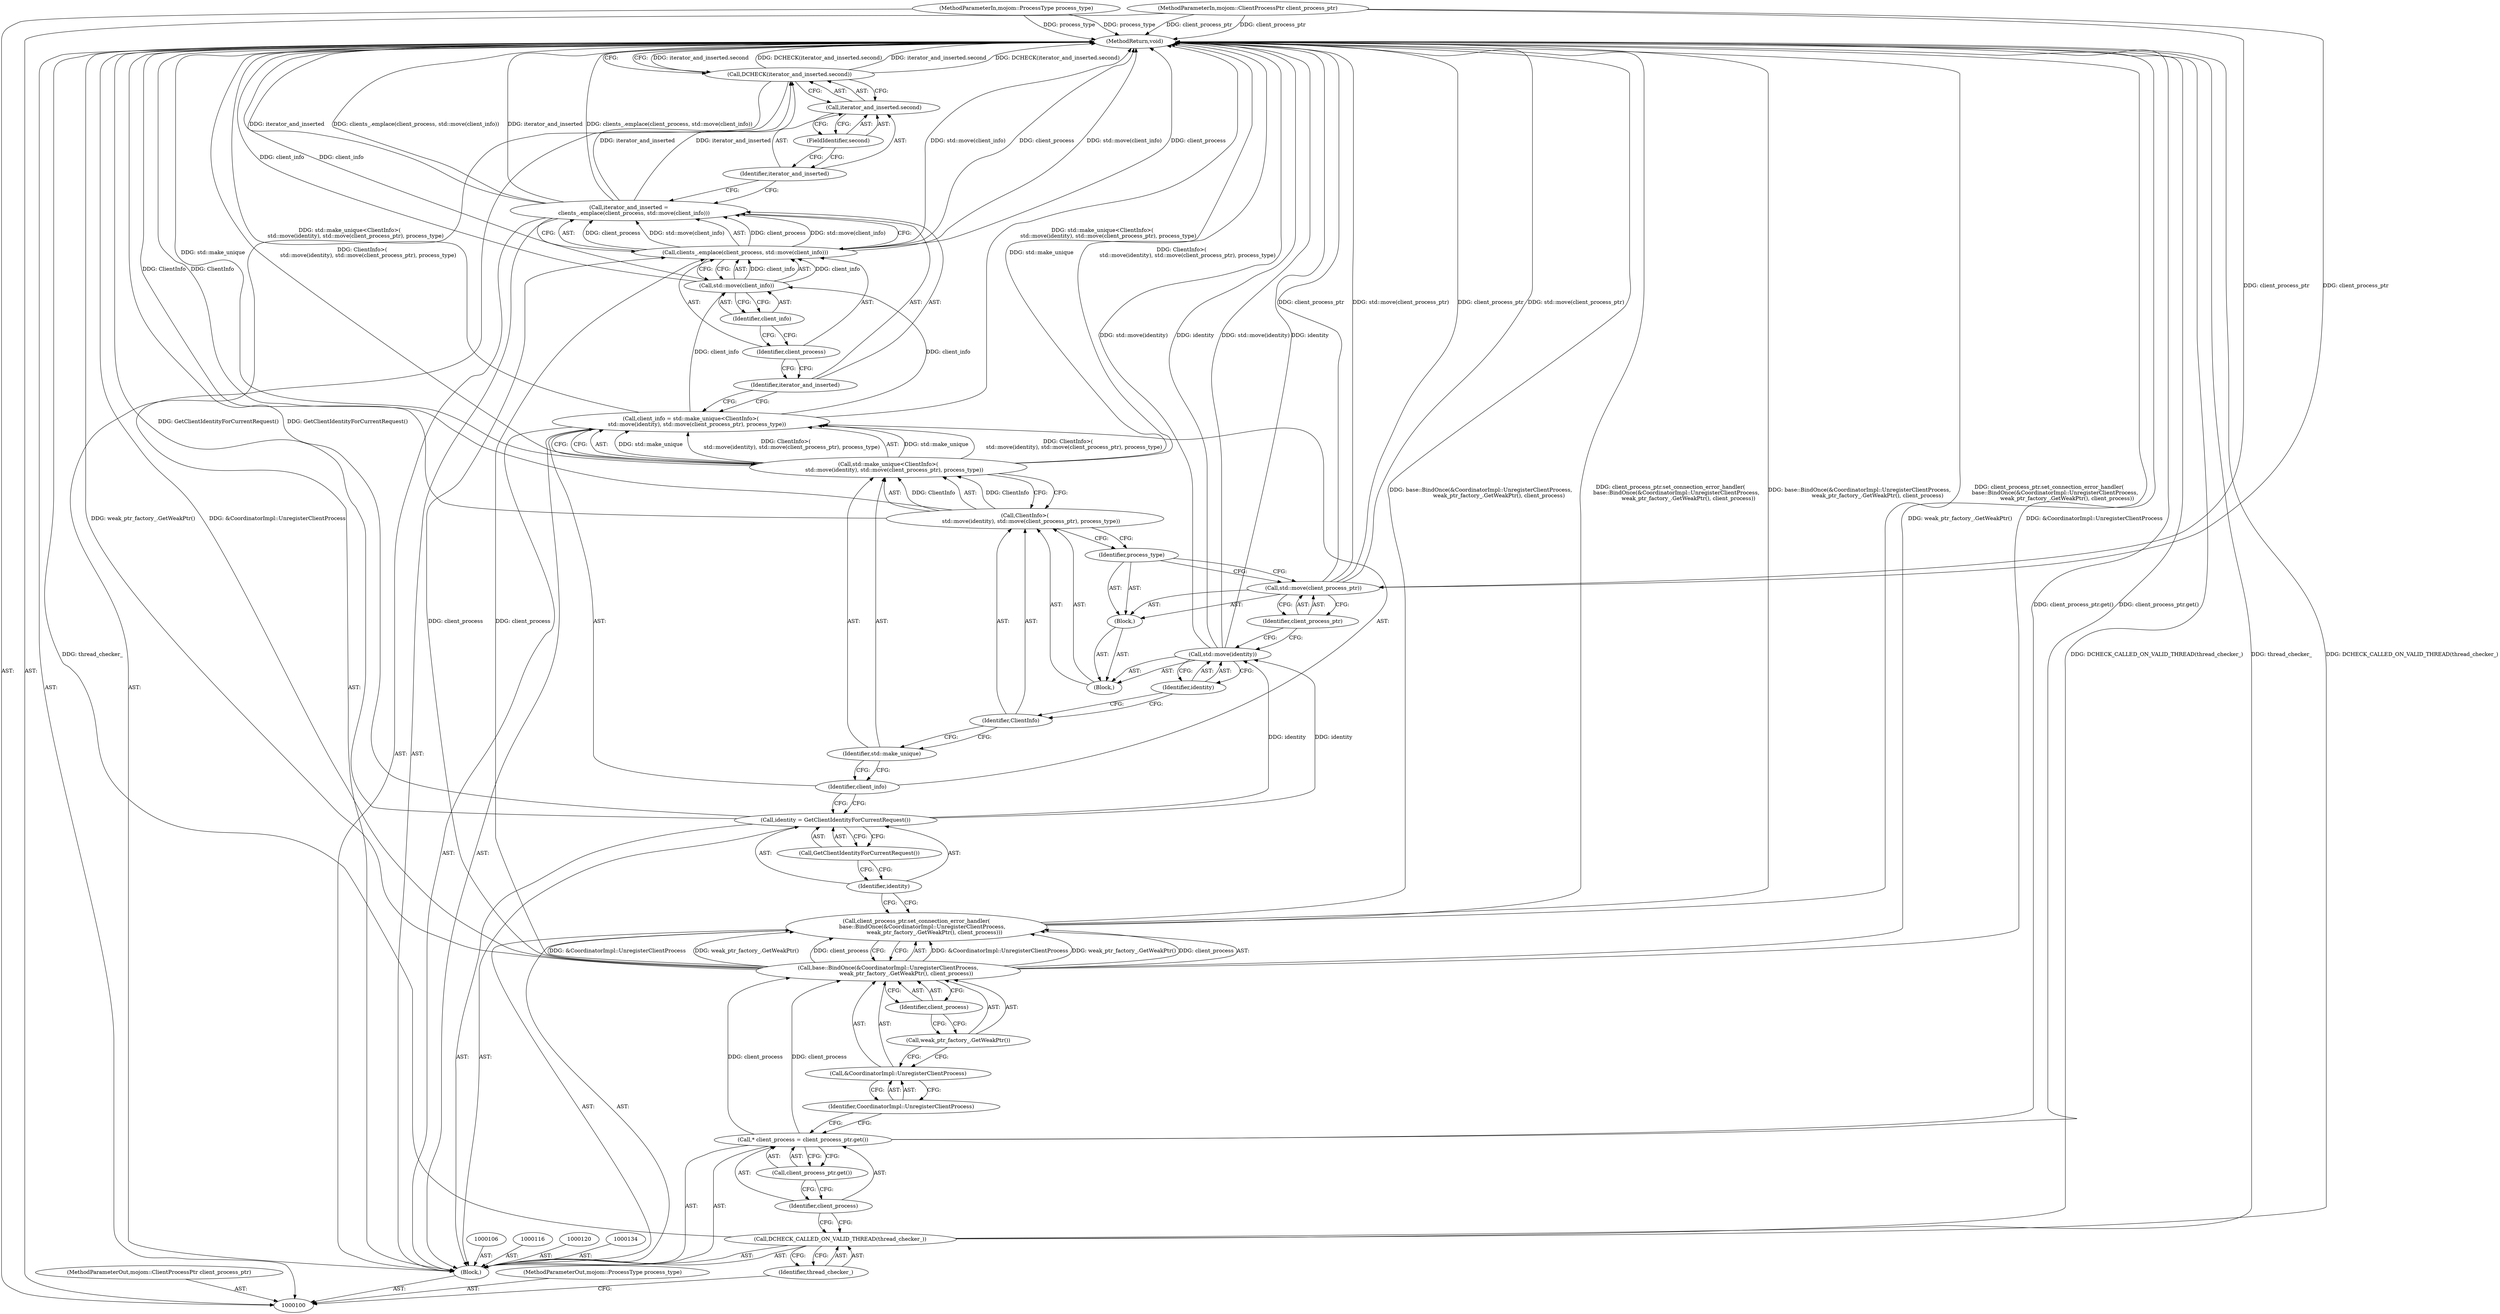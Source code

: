 digraph "0_Chrome_fa76a9f7ef6a028f83f97c181b150ecfd2b13be1_3" {
"1000145" [label="(MethodReturn,void)"];
"1000123" [label="(Call,std::make_unique<ClientInfo>(\n       std::move(identity), std::move(client_process_ptr), process_type))"];
"1000124" [label="(Identifier,std::make_unique)"];
"1000125" [label="(Call,ClientInfo>(\n       std::move(identity), std::move(client_process_ptr), process_type))"];
"1000126" [label="(Identifier,ClientInfo)"];
"1000121" [label="(Call,client_info = std::make_unique<ClientInfo>(\n       std::move(identity), std::move(client_process_ptr), process_type))"];
"1000122" [label="(Identifier,client_info)"];
"1000129" [label="(Identifier,identity)"];
"1000130" [label="(Block,)"];
"1000131" [label="(Call,std::move(client_process_ptr))"];
"1000132" [label="(Identifier,client_process_ptr)"];
"1000133" [label="(Identifier,process_type)"];
"1000127" [label="(Block,)"];
"1000128" [label="(Call,std::move(identity))"];
"1000135" [label="(Call,iterator_and_inserted =\n      clients_.emplace(client_process, std::move(client_info)))"];
"1000136" [label="(Identifier,iterator_and_inserted)"];
"1000138" [label="(Identifier,client_process)"];
"1000139" [label="(Call,std::move(client_info))"];
"1000140" [label="(Identifier,client_info)"];
"1000137" [label="(Call,clients_.emplace(client_process, std::move(client_info)))"];
"1000141" [label="(Call,DCHECK(iterator_and_inserted.second))"];
"1000144" [label="(FieldIdentifier,second)"];
"1000142" [label="(Call,iterator_and_inserted.second)"];
"1000143" [label="(Identifier,iterator_and_inserted)"];
"1000101" [label="(MethodParameterIn,mojom::ClientProcessPtr client_process_ptr)"];
"1000213" [label="(MethodParameterOut,mojom::ClientProcessPtr client_process_ptr)"];
"1000103" [label="(Block,)"];
"1000102" [label="(MethodParameterIn,mojom::ProcessType process_type)"];
"1000214" [label="(MethodParameterOut,mojom::ProcessType process_type)"];
"1000104" [label="(Call,DCHECK_CALLED_ON_VALID_THREAD(thread_checker_))"];
"1000105" [label="(Identifier,thread_checker_)"];
"1000107" [label="(Call,* client_process = client_process_ptr.get())"];
"1000108" [label="(Identifier,client_process)"];
"1000109" [label="(Call,client_process_ptr.get())"];
"1000110" [label="(Call,client_process_ptr.set_connection_error_handler(\n       base::BindOnce(&CoordinatorImpl::UnregisterClientProcess,\n                     weak_ptr_factory_.GetWeakPtr(), client_process)))"];
"1000112" [label="(Call,&CoordinatorImpl::UnregisterClientProcess)"];
"1000113" [label="(Identifier,CoordinatorImpl::UnregisterClientProcess)"];
"1000111" [label="(Call,base::BindOnce(&CoordinatorImpl::UnregisterClientProcess,\n                     weak_ptr_factory_.GetWeakPtr(), client_process))"];
"1000114" [label="(Call,weak_ptr_factory_.GetWeakPtr())"];
"1000115" [label="(Identifier,client_process)"];
"1000119" [label="(Call,GetClientIdentityForCurrentRequest())"];
"1000117" [label="(Call,identity = GetClientIdentityForCurrentRequest())"];
"1000118" [label="(Identifier,identity)"];
"1000145" -> "1000100"  [label="AST: "];
"1000145" -> "1000141"  [label="CFG: "];
"1000125" -> "1000145"  [label="DDG: ClientInfo"];
"1000141" -> "1000145"  [label="DDG: iterator_and_inserted.second"];
"1000141" -> "1000145"  [label="DDG: DCHECK(iterator_and_inserted.second)"];
"1000123" -> "1000145"  [label="DDG: ClientInfo>(\n       std::move(identity), std::move(client_process_ptr), process_type)"];
"1000123" -> "1000145"  [label="DDG: std::make_unique"];
"1000104" -> "1000145"  [label="DDG: DCHECK_CALLED_ON_VALID_THREAD(thread_checker_)"];
"1000104" -> "1000145"  [label="DDG: thread_checker_"];
"1000111" -> "1000145"  [label="DDG: weak_ptr_factory_.GetWeakPtr()"];
"1000111" -> "1000145"  [label="DDG: &CoordinatorImpl::UnregisterClientProcess"];
"1000139" -> "1000145"  [label="DDG: client_info"];
"1000128" -> "1000145"  [label="DDG: identity"];
"1000128" -> "1000145"  [label="DDG: std::move(identity)"];
"1000135" -> "1000145"  [label="DDG: iterator_and_inserted"];
"1000135" -> "1000145"  [label="DDG: clients_.emplace(client_process, std::move(client_info))"];
"1000117" -> "1000145"  [label="DDG: GetClientIdentityForCurrentRequest()"];
"1000110" -> "1000145"  [label="DDG: base::BindOnce(&CoordinatorImpl::UnregisterClientProcess,\n                     weak_ptr_factory_.GetWeakPtr(), client_process)"];
"1000110" -> "1000145"  [label="DDG: client_process_ptr.set_connection_error_handler(\n       base::BindOnce(&CoordinatorImpl::UnregisterClientProcess,\n                     weak_ptr_factory_.GetWeakPtr(), client_process))"];
"1000121" -> "1000145"  [label="DDG: std::make_unique<ClientInfo>(\n       std::move(identity), std::move(client_process_ptr), process_type)"];
"1000131" -> "1000145"  [label="DDG: client_process_ptr"];
"1000131" -> "1000145"  [label="DDG: std::move(client_process_ptr)"];
"1000137" -> "1000145"  [label="DDG: std::move(client_info)"];
"1000137" -> "1000145"  [label="DDG: client_process"];
"1000102" -> "1000145"  [label="DDG: process_type"];
"1000101" -> "1000145"  [label="DDG: client_process_ptr"];
"1000107" -> "1000145"  [label="DDG: client_process_ptr.get()"];
"1000123" -> "1000121"  [label="AST: "];
"1000123" -> "1000125"  [label="CFG: "];
"1000124" -> "1000123"  [label="AST: "];
"1000125" -> "1000123"  [label="AST: "];
"1000121" -> "1000123"  [label="CFG: "];
"1000123" -> "1000145"  [label="DDG: ClientInfo>(\n       std::move(identity), std::move(client_process_ptr), process_type)"];
"1000123" -> "1000145"  [label="DDG: std::make_unique"];
"1000123" -> "1000121"  [label="DDG: std::make_unique"];
"1000123" -> "1000121"  [label="DDG: ClientInfo>(\n       std::move(identity), std::move(client_process_ptr), process_type)"];
"1000125" -> "1000123"  [label="DDG: ClientInfo"];
"1000124" -> "1000123"  [label="AST: "];
"1000124" -> "1000122"  [label="CFG: "];
"1000126" -> "1000124"  [label="CFG: "];
"1000125" -> "1000123"  [label="AST: "];
"1000125" -> "1000133"  [label="CFG: "];
"1000126" -> "1000125"  [label="AST: "];
"1000127" -> "1000125"  [label="AST: "];
"1000123" -> "1000125"  [label="CFG: "];
"1000125" -> "1000145"  [label="DDG: ClientInfo"];
"1000125" -> "1000123"  [label="DDG: ClientInfo"];
"1000126" -> "1000125"  [label="AST: "];
"1000126" -> "1000124"  [label="CFG: "];
"1000129" -> "1000126"  [label="CFG: "];
"1000121" -> "1000103"  [label="AST: "];
"1000121" -> "1000123"  [label="CFG: "];
"1000122" -> "1000121"  [label="AST: "];
"1000123" -> "1000121"  [label="AST: "];
"1000136" -> "1000121"  [label="CFG: "];
"1000121" -> "1000145"  [label="DDG: std::make_unique<ClientInfo>(\n       std::move(identity), std::move(client_process_ptr), process_type)"];
"1000123" -> "1000121"  [label="DDG: std::make_unique"];
"1000123" -> "1000121"  [label="DDG: ClientInfo>(\n       std::move(identity), std::move(client_process_ptr), process_type)"];
"1000121" -> "1000139"  [label="DDG: client_info"];
"1000122" -> "1000121"  [label="AST: "];
"1000122" -> "1000117"  [label="CFG: "];
"1000124" -> "1000122"  [label="CFG: "];
"1000129" -> "1000128"  [label="AST: "];
"1000129" -> "1000126"  [label="CFG: "];
"1000128" -> "1000129"  [label="CFG: "];
"1000130" -> "1000127"  [label="AST: "];
"1000131" -> "1000130"  [label="AST: "];
"1000133" -> "1000130"  [label="AST: "];
"1000131" -> "1000130"  [label="AST: "];
"1000131" -> "1000132"  [label="CFG: "];
"1000132" -> "1000131"  [label="AST: "];
"1000133" -> "1000131"  [label="CFG: "];
"1000131" -> "1000145"  [label="DDG: client_process_ptr"];
"1000131" -> "1000145"  [label="DDG: std::move(client_process_ptr)"];
"1000101" -> "1000131"  [label="DDG: client_process_ptr"];
"1000132" -> "1000131"  [label="AST: "];
"1000132" -> "1000128"  [label="CFG: "];
"1000131" -> "1000132"  [label="CFG: "];
"1000133" -> "1000130"  [label="AST: "];
"1000133" -> "1000131"  [label="CFG: "];
"1000125" -> "1000133"  [label="CFG: "];
"1000127" -> "1000125"  [label="AST: "];
"1000128" -> "1000127"  [label="AST: "];
"1000130" -> "1000127"  [label="AST: "];
"1000128" -> "1000127"  [label="AST: "];
"1000128" -> "1000129"  [label="CFG: "];
"1000129" -> "1000128"  [label="AST: "];
"1000132" -> "1000128"  [label="CFG: "];
"1000128" -> "1000145"  [label="DDG: identity"];
"1000128" -> "1000145"  [label="DDG: std::move(identity)"];
"1000117" -> "1000128"  [label="DDG: identity"];
"1000135" -> "1000103"  [label="AST: "];
"1000135" -> "1000137"  [label="CFG: "];
"1000136" -> "1000135"  [label="AST: "];
"1000137" -> "1000135"  [label="AST: "];
"1000143" -> "1000135"  [label="CFG: "];
"1000135" -> "1000145"  [label="DDG: iterator_and_inserted"];
"1000135" -> "1000145"  [label="DDG: clients_.emplace(client_process, std::move(client_info))"];
"1000137" -> "1000135"  [label="DDG: client_process"];
"1000137" -> "1000135"  [label="DDG: std::move(client_info)"];
"1000135" -> "1000141"  [label="DDG: iterator_and_inserted"];
"1000136" -> "1000135"  [label="AST: "];
"1000136" -> "1000121"  [label="CFG: "];
"1000138" -> "1000136"  [label="CFG: "];
"1000138" -> "1000137"  [label="AST: "];
"1000138" -> "1000136"  [label="CFG: "];
"1000140" -> "1000138"  [label="CFG: "];
"1000139" -> "1000137"  [label="AST: "];
"1000139" -> "1000140"  [label="CFG: "];
"1000140" -> "1000139"  [label="AST: "];
"1000137" -> "1000139"  [label="CFG: "];
"1000139" -> "1000145"  [label="DDG: client_info"];
"1000139" -> "1000137"  [label="DDG: client_info"];
"1000121" -> "1000139"  [label="DDG: client_info"];
"1000140" -> "1000139"  [label="AST: "];
"1000140" -> "1000138"  [label="CFG: "];
"1000139" -> "1000140"  [label="CFG: "];
"1000137" -> "1000135"  [label="AST: "];
"1000137" -> "1000139"  [label="CFG: "];
"1000138" -> "1000137"  [label="AST: "];
"1000139" -> "1000137"  [label="AST: "];
"1000135" -> "1000137"  [label="CFG: "];
"1000137" -> "1000145"  [label="DDG: std::move(client_info)"];
"1000137" -> "1000145"  [label="DDG: client_process"];
"1000137" -> "1000135"  [label="DDG: client_process"];
"1000137" -> "1000135"  [label="DDG: std::move(client_info)"];
"1000111" -> "1000137"  [label="DDG: client_process"];
"1000139" -> "1000137"  [label="DDG: client_info"];
"1000141" -> "1000103"  [label="AST: "];
"1000141" -> "1000142"  [label="CFG: "];
"1000142" -> "1000141"  [label="AST: "];
"1000145" -> "1000141"  [label="CFG: "];
"1000141" -> "1000145"  [label="DDG: iterator_and_inserted.second"];
"1000141" -> "1000145"  [label="DDG: DCHECK(iterator_and_inserted.second)"];
"1000135" -> "1000141"  [label="DDG: iterator_and_inserted"];
"1000144" -> "1000142"  [label="AST: "];
"1000144" -> "1000143"  [label="CFG: "];
"1000142" -> "1000144"  [label="CFG: "];
"1000142" -> "1000141"  [label="AST: "];
"1000142" -> "1000144"  [label="CFG: "];
"1000143" -> "1000142"  [label="AST: "];
"1000144" -> "1000142"  [label="AST: "];
"1000141" -> "1000142"  [label="CFG: "];
"1000143" -> "1000142"  [label="AST: "];
"1000143" -> "1000135"  [label="CFG: "];
"1000144" -> "1000143"  [label="CFG: "];
"1000101" -> "1000100"  [label="AST: "];
"1000101" -> "1000145"  [label="DDG: client_process_ptr"];
"1000101" -> "1000131"  [label="DDG: client_process_ptr"];
"1000213" -> "1000100"  [label="AST: "];
"1000103" -> "1000100"  [label="AST: "];
"1000104" -> "1000103"  [label="AST: "];
"1000106" -> "1000103"  [label="AST: "];
"1000107" -> "1000103"  [label="AST: "];
"1000110" -> "1000103"  [label="AST: "];
"1000116" -> "1000103"  [label="AST: "];
"1000117" -> "1000103"  [label="AST: "];
"1000120" -> "1000103"  [label="AST: "];
"1000121" -> "1000103"  [label="AST: "];
"1000134" -> "1000103"  [label="AST: "];
"1000135" -> "1000103"  [label="AST: "];
"1000141" -> "1000103"  [label="AST: "];
"1000102" -> "1000100"  [label="AST: "];
"1000102" -> "1000145"  [label="DDG: process_type"];
"1000214" -> "1000100"  [label="AST: "];
"1000104" -> "1000103"  [label="AST: "];
"1000104" -> "1000105"  [label="CFG: "];
"1000105" -> "1000104"  [label="AST: "];
"1000108" -> "1000104"  [label="CFG: "];
"1000104" -> "1000145"  [label="DDG: DCHECK_CALLED_ON_VALID_THREAD(thread_checker_)"];
"1000104" -> "1000145"  [label="DDG: thread_checker_"];
"1000105" -> "1000104"  [label="AST: "];
"1000105" -> "1000100"  [label="CFG: "];
"1000104" -> "1000105"  [label="CFG: "];
"1000107" -> "1000103"  [label="AST: "];
"1000107" -> "1000109"  [label="CFG: "];
"1000108" -> "1000107"  [label="AST: "];
"1000109" -> "1000107"  [label="AST: "];
"1000113" -> "1000107"  [label="CFG: "];
"1000107" -> "1000145"  [label="DDG: client_process_ptr.get()"];
"1000107" -> "1000111"  [label="DDG: client_process"];
"1000108" -> "1000107"  [label="AST: "];
"1000108" -> "1000104"  [label="CFG: "];
"1000109" -> "1000108"  [label="CFG: "];
"1000109" -> "1000107"  [label="AST: "];
"1000109" -> "1000108"  [label="CFG: "];
"1000107" -> "1000109"  [label="CFG: "];
"1000110" -> "1000103"  [label="AST: "];
"1000110" -> "1000111"  [label="CFG: "];
"1000111" -> "1000110"  [label="AST: "];
"1000118" -> "1000110"  [label="CFG: "];
"1000110" -> "1000145"  [label="DDG: base::BindOnce(&CoordinatorImpl::UnregisterClientProcess,\n                     weak_ptr_factory_.GetWeakPtr(), client_process)"];
"1000110" -> "1000145"  [label="DDG: client_process_ptr.set_connection_error_handler(\n       base::BindOnce(&CoordinatorImpl::UnregisterClientProcess,\n                     weak_ptr_factory_.GetWeakPtr(), client_process))"];
"1000111" -> "1000110"  [label="DDG: &CoordinatorImpl::UnregisterClientProcess"];
"1000111" -> "1000110"  [label="DDG: weak_ptr_factory_.GetWeakPtr()"];
"1000111" -> "1000110"  [label="DDG: client_process"];
"1000112" -> "1000111"  [label="AST: "];
"1000112" -> "1000113"  [label="CFG: "];
"1000113" -> "1000112"  [label="AST: "];
"1000114" -> "1000112"  [label="CFG: "];
"1000113" -> "1000112"  [label="AST: "];
"1000113" -> "1000107"  [label="CFG: "];
"1000112" -> "1000113"  [label="CFG: "];
"1000111" -> "1000110"  [label="AST: "];
"1000111" -> "1000115"  [label="CFG: "];
"1000112" -> "1000111"  [label="AST: "];
"1000114" -> "1000111"  [label="AST: "];
"1000115" -> "1000111"  [label="AST: "];
"1000110" -> "1000111"  [label="CFG: "];
"1000111" -> "1000145"  [label="DDG: weak_ptr_factory_.GetWeakPtr()"];
"1000111" -> "1000145"  [label="DDG: &CoordinatorImpl::UnregisterClientProcess"];
"1000111" -> "1000110"  [label="DDG: &CoordinatorImpl::UnregisterClientProcess"];
"1000111" -> "1000110"  [label="DDG: weak_ptr_factory_.GetWeakPtr()"];
"1000111" -> "1000110"  [label="DDG: client_process"];
"1000107" -> "1000111"  [label="DDG: client_process"];
"1000111" -> "1000137"  [label="DDG: client_process"];
"1000114" -> "1000111"  [label="AST: "];
"1000114" -> "1000112"  [label="CFG: "];
"1000115" -> "1000114"  [label="CFG: "];
"1000115" -> "1000111"  [label="AST: "];
"1000115" -> "1000114"  [label="CFG: "];
"1000111" -> "1000115"  [label="CFG: "];
"1000119" -> "1000117"  [label="AST: "];
"1000119" -> "1000118"  [label="CFG: "];
"1000117" -> "1000119"  [label="CFG: "];
"1000117" -> "1000103"  [label="AST: "];
"1000117" -> "1000119"  [label="CFG: "];
"1000118" -> "1000117"  [label="AST: "];
"1000119" -> "1000117"  [label="AST: "];
"1000122" -> "1000117"  [label="CFG: "];
"1000117" -> "1000145"  [label="DDG: GetClientIdentityForCurrentRequest()"];
"1000117" -> "1000128"  [label="DDG: identity"];
"1000118" -> "1000117"  [label="AST: "];
"1000118" -> "1000110"  [label="CFG: "];
"1000119" -> "1000118"  [label="CFG: "];
}
